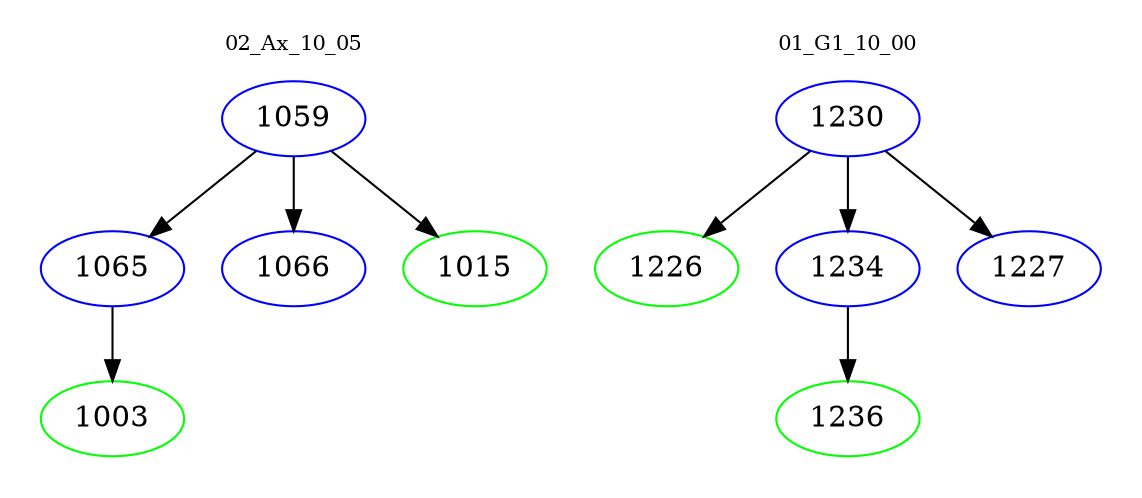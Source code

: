 digraph{
subgraph cluster_0 {
color = white
label = "02_Ax_10_05";
fontsize=10;
T0_1059 [label="1059", color="blue"]
T0_1059 -> T0_1065 [color="black"]
T0_1065 [label="1065", color="blue"]
T0_1065 -> T0_1003 [color="black"]
T0_1003 [label="1003", color="green"]
T0_1059 -> T0_1066 [color="black"]
T0_1066 [label="1066", color="blue"]
T0_1059 -> T0_1015 [color="black"]
T0_1015 [label="1015", color="green"]
}
subgraph cluster_1 {
color = white
label = "01_G1_10_00";
fontsize=10;
T1_1230 [label="1230", color="blue"]
T1_1230 -> T1_1226 [color="black"]
T1_1226 [label="1226", color="green"]
T1_1230 -> T1_1234 [color="black"]
T1_1234 [label="1234", color="blue"]
T1_1234 -> T1_1236 [color="black"]
T1_1236 [label="1236", color="green"]
T1_1230 -> T1_1227 [color="black"]
T1_1227 [label="1227", color="blue"]
}
}
